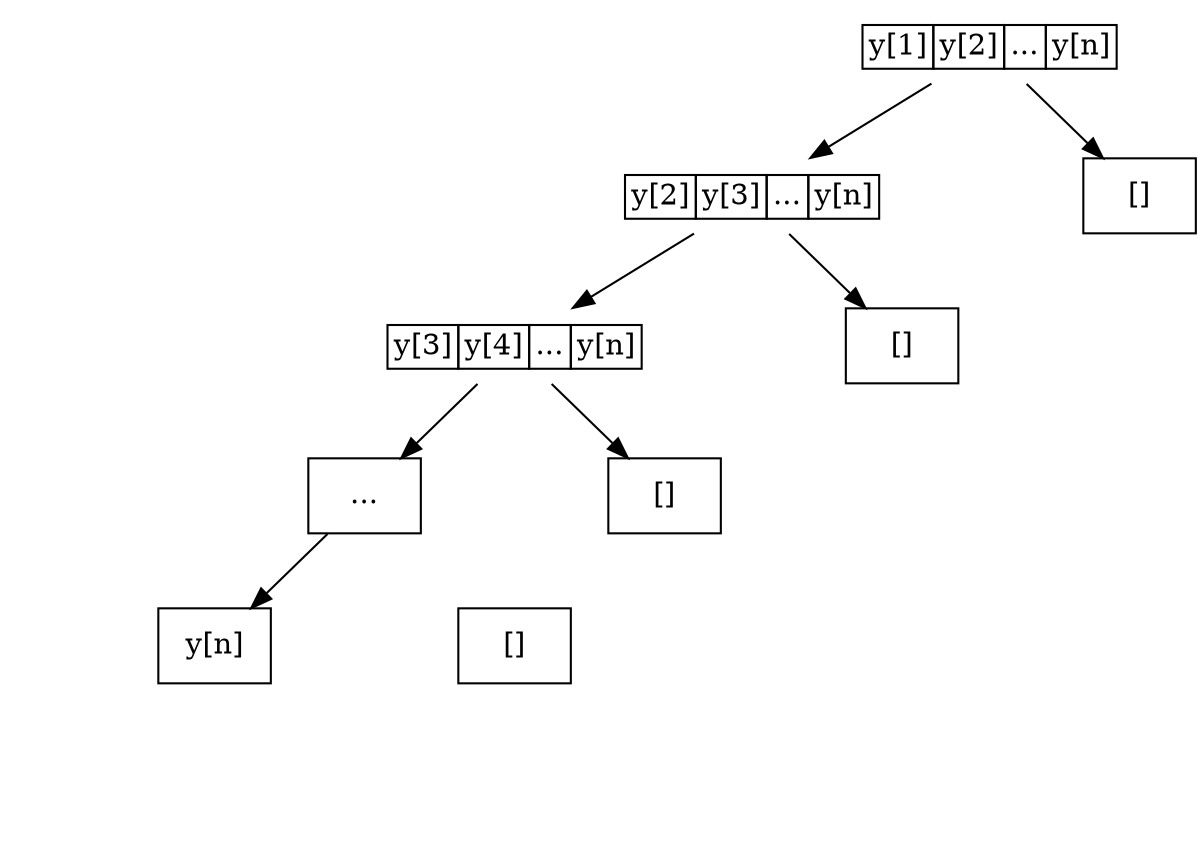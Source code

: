 digraph G{
	margin="0"
	node[shape=box]
	an[shape=plaintext,
       label=<<table BORDER="0" CELLBORDER="1" CELLSPACING="0">
       <tr><td>y[1]</td><td>y[2]</td><td>...</td><td>y[n]</td></tr></table>>];
	an1[shape=plaintext,
       label=<<table BORDER="0" CELLBORDER="1" CELLSPACING="0">
       <tr><td>y[2]</td><td>y[3]</td><td>...</td><td>y[n]</td></tr></table>>];
       //[label="y[2] | y[3] | ... | y[n]", style=filled, fillcolor=white, fontcolor=black];
	an2[shape=plaintext,
       label=<<table BORDER="0" CELLBORDER="1" CELLSPACING="0">
       <tr><td>y[3]</td><td>y[4]</td><td>...</td><td>y[n]</td></tr></table>>];
       //[label="y[3] | y[4] | ... | y[n]", style=filled, fillcolor=white, fontcolor=black];
	adot[label="...", style=filled, fillcolor=white, fontcolor=black];
	a1[label="y[n]", style=filled, fillcolor=white, fontcolor=black];
	nila1l[label="", style=invis];
	nila1r[label="", style=invis];
	nila1m[label="", style=invis];
	a1->nila1l[style=invis];
	a1->nila1m[style=invis];
	a1->nila1r[style=invis];
	{rank=same nila1l->nila1m->nila1r[style=invis]}
	niladotr[label="[]"];
	niladotm[label="", style=invis];
	adot->a1
	adot->niladotm[style=invis];
	adot->niladotr[style=invis];
	{rank=same a1->niladotm->niladotr[style=invis]}
	nilan2r[label="[]"];
	nilan2m[label="", style=invis];
	an2->adot
	an2->nilan2m[style=invis];
	an2->nilan2r;
	{rank=same adot->nilan2m->nilan2r[style=invis]}
	nilan1r[label="[]"];
	nilan1m[label="", style=invis];
	an1->an2
	an1->nilan1m[style=invis];
	an1->nilan1r;
	{rank=same an2->nilan1m->nilan1r[style=invis]}
	nilanr[label="[]"];
	nilanm[label="", style=invis];
	an->an1
	an->nilanm[style=invis];
	an->nilanr;
	{rank=same an1->nilanm->nilanr[style=invis]}
}
